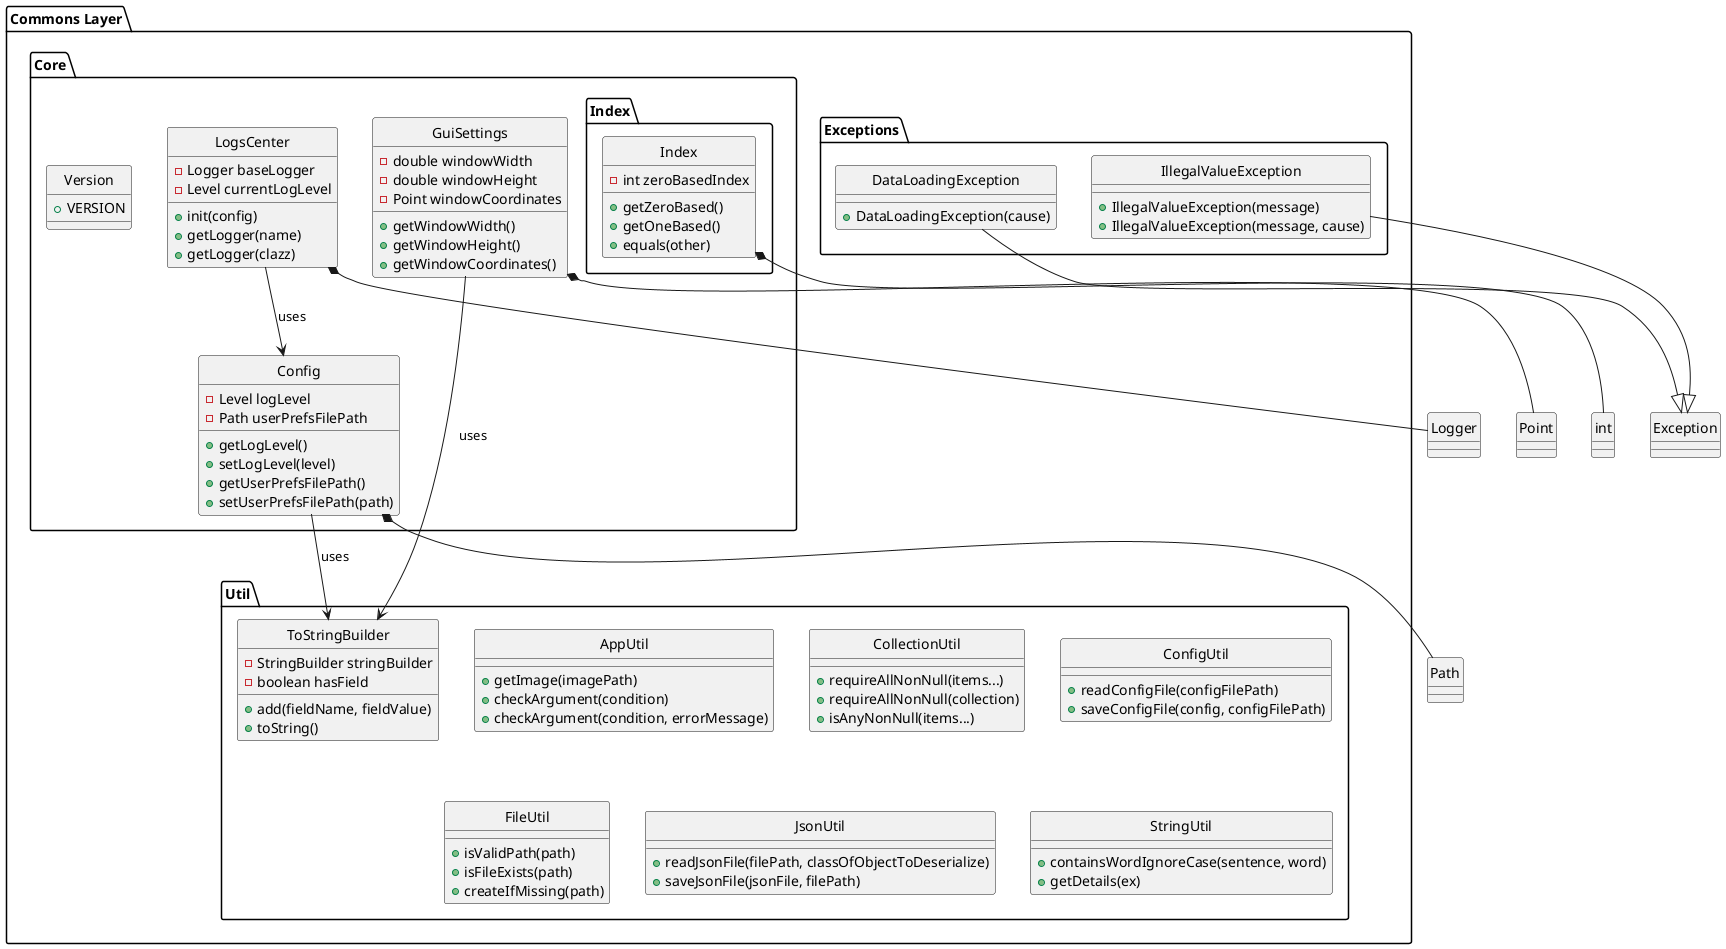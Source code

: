 @startuml
hide circle

package "Commons Layer" as Commons {
    package "Core" as Core {
        class Config {
            -Level logLevel
            -Path userPrefsFilePath
            +getLogLevel()
            +setLogLevel(level)
            +getUserPrefsFilePath()
            +setUserPrefsFilePath(path)
        }

        class GuiSettings {
            -double windowWidth
            -double windowHeight
            -Point windowCoordinates
            +getWindowWidth()
            +getWindowHeight()
            +getWindowCoordinates()
        }

        class LogsCenter {
            -Logger baseLogger
            -Level currentLogLevel
            +init(config)
            +getLogger(name)
            +getLogger(clazz)
        }

        class Version {
            +VERSION
        }

        package "Index" as IndexPackage {
            class Index {
                -int zeroBasedIndex
                +getZeroBased()
                +getOneBased()
                +equals(other)
            }
        }
    }

    package "Util" as Util {
        class AppUtil {
            +getImage(imagePath)
            +checkArgument(condition)
            +checkArgument(condition, errorMessage)
        }

        class CollectionUtil {
            +requireAllNonNull(items...)
            +requireAllNonNull(collection)
            +isAnyNonNull(items...)
        }

        class ConfigUtil {
            +readConfigFile(configFilePath)
            +saveConfigFile(config, configFilePath)
        }

        class FileUtil {
            +isValidPath(path)
            +isFileExists(path)
            +createIfMissing(path)
        }

        class JsonUtil {
            +readJsonFile(filePath, classOfObjectToDeserialize)
            +saveJsonFile(jsonFile, filePath)
        }

        class StringUtil {
            +containsWordIgnoreCase(sentence, word)
            +getDetails(ex)
        }

        class ToStringBuilder {
            -StringBuilder stringBuilder
            -boolean hasField
            +add(fieldName, fieldValue)
            +toString()
        }
    }

    package "Exceptions" as Exceptions {
        class DataLoadingException {
            +DataLoadingException(cause)
        }

        class IllegalValueException {
            +IllegalValueException(message)
            +IllegalValueException(message, cause)
        }
    }
}

' Relationships
LogsCenter --> Config : uses
Config --> ToStringBuilder : uses
GuiSettings --> ToStringBuilder : uses

' Core relationships
Config *-- Path
GuiSettings *-- Point
LogsCenter *-- Logger
Index *-- int

DataLoadingException --|> Exception
IllegalValueException --|> Exception

@enduml
